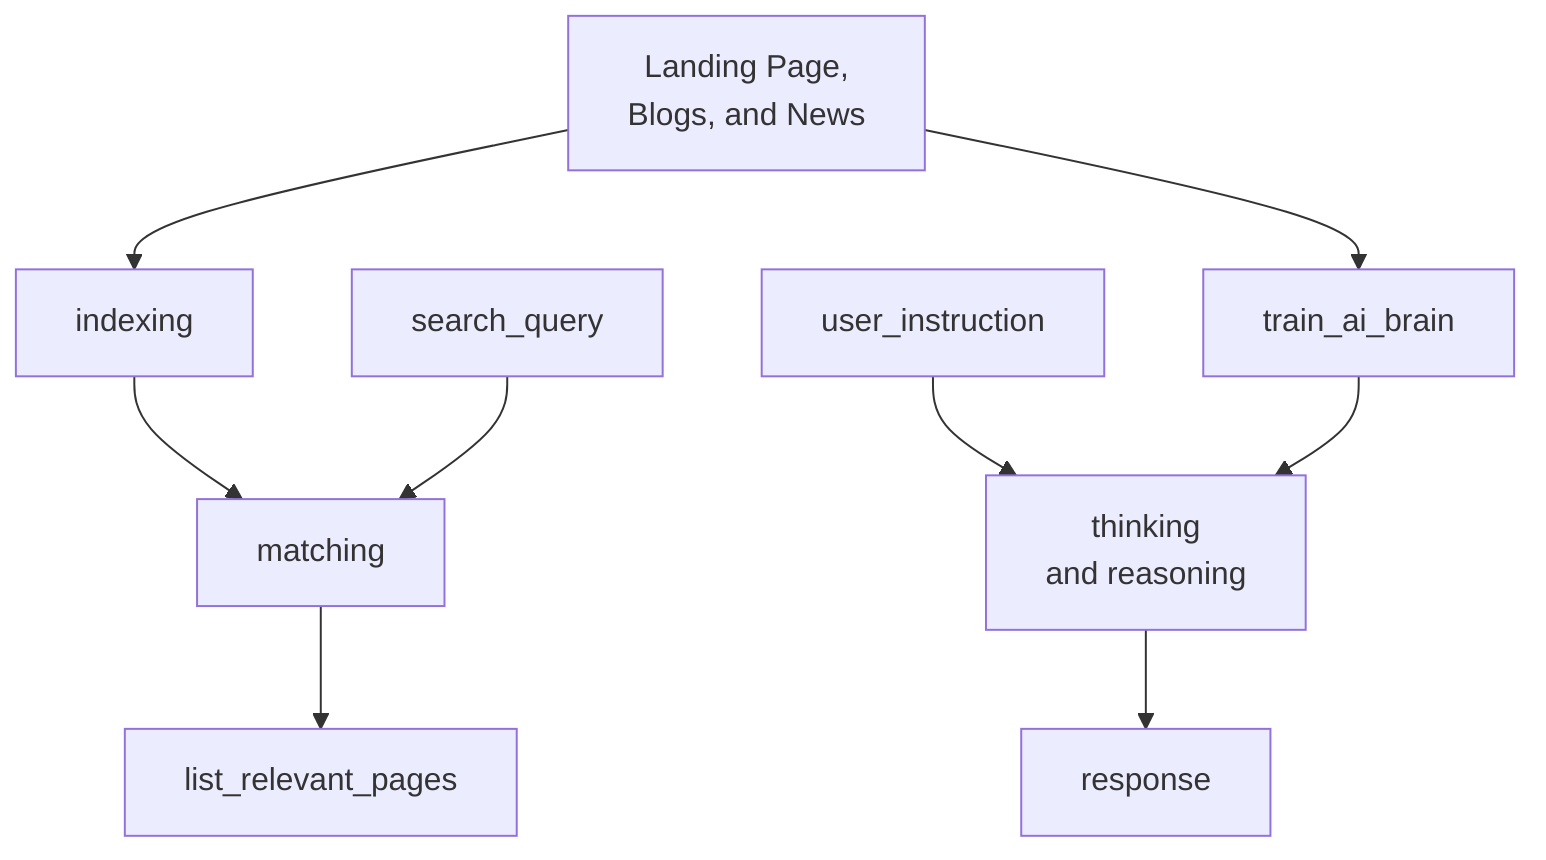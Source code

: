 graph TD
landing_page["Landing Page,<br/>Blogs, and News"] -->indexing
indexing -->matching
search_query -->matching
matching -->list_relevant_pages

landing_page -->train_ai_brain
user_instruction -->thinking["thinking<br/>and reasoning"]
train_ai_brain -->thinking
thinking -->response